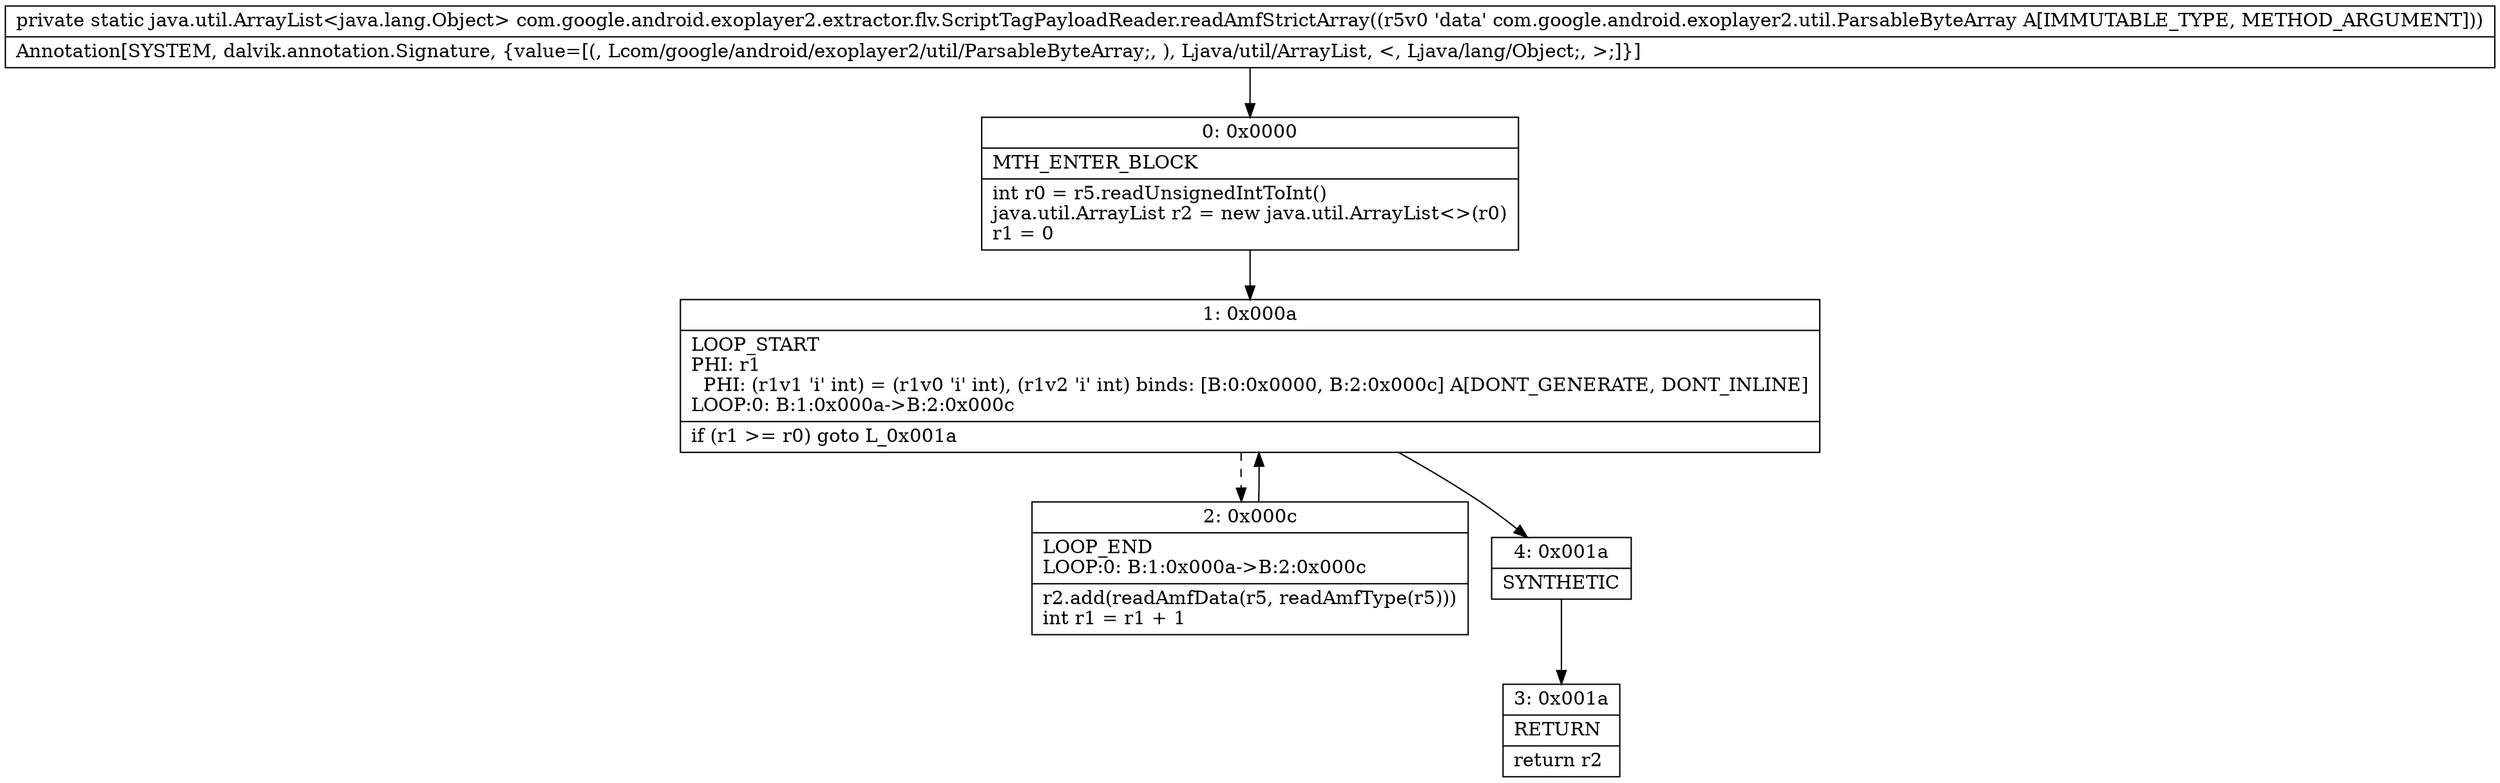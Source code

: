 digraph "CFG forcom.google.android.exoplayer2.extractor.flv.ScriptTagPayloadReader.readAmfStrictArray(Lcom\/google\/android\/exoplayer2\/util\/ParsableByteArray;)Ljava\/util\/ArrayList;" {
Node_0 [shape=record,label="{0\:\ 0x0000|MTH_ENTER_BLOCK\l|int r0 = r5.readUnsignedIntToInt()\ljava.util.ArrayList r2 = new java.util.ArrayList\<\>(r0)\lr1 = 0\l}"];
Node_1 [shape=record,label="{1\:\ 0x000a|LOOP_START\lPHI: r1 \l  PHI: (r1v1 'i' int) = (r1v0 'i' int), (r1v2 'i' int) binds: [B:0:0x0000, B:2:0x000c] A[DONT_GENERATE, DONT_INLINE]\lLOOP:0: B:1:0x000a\-\>B:2:0x000c\l|if (r1 \>= r0) goto L_0x001a\l}"];
Node_2 [shape=record,label="{2\:\ 0x000c|LOOP_END\lLOOP:0: B:1:0x000a\-\>B:2:0x000c\l|r2.add(readAmfData(r5, readAmfType(r5)))\lint r1 = r1 + 1\l}"];
Node_3 [shape=record,label="{3\:\ 0x001a|RETURN\l|return r2\l}"];
Node_4 [shape=record,label="{4\:\ 0x001a|SYNTHETIC\l}"];
MethodNode[shape=record,label="{private static java.util.ArrayList\<java.lang.Object\> com.google.android.exoplayer2.extractor.flv.ScriptTagPayloadReader.readAmfStrictArray((r5v0 'data' com.google.android.exoplayer2.util.ParsableByteArray A[IMMUTABLE_TYPE, METHOD_ARGUMENT]))  | Annotation[SYSTEM, dalvik.annotation.Signature, \{value=[(, Lcom\/google\/android\/exoplayer2\/util\/ParsableByteArray;, ), Ljava\/util\/ArrayList, \<, Ljava\/lang\/Object;, \>;]\}]\l}"];
MethodNode -> Node_0;
Node_0 -> Node_1;
Node_1 -> Node_2[style=dashed];
Node_1 -> Node_4;
Node_2 -> Node_1;
Node_4 -> Node_3;
}

